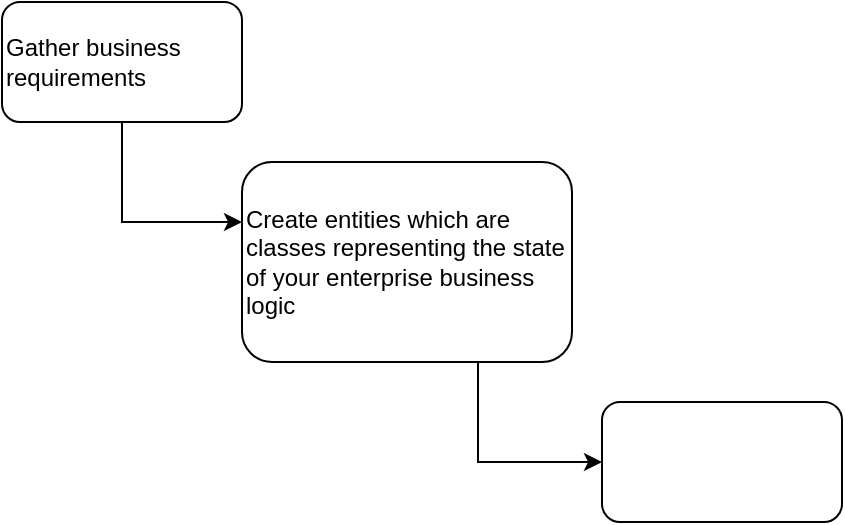 <mxfile version="14.1.8" type="device"><diagram id="VlTA8ej1-gUALvqAtq2K" name="Page-1"><mxGraphModel dx="771" dy="466" grid="1" gridSize="10" guides="1" tooltips="1" connect="1" arrows="1" fold="1" page="1" pageScale="1" pageWidth="850" pageHeight="1100" math="0" shadow="0"><root><mxCell id="0"/><mxCell id="1" parent="0"/><mxCell id="_PDDuwf1gglLhWYPfyC7-5" value="" style="edgeStyle=orthogonalEdgeStyle;rounded=0;orthogonalLoop=1;jettySize=auto;html=1;" edge="1" parent="1" source="_PDDuwf1gglLhWYPfyC7-1" target="_PDDuwf1gglLhWYPfyC7-4"><mxGeometry relative="1" as="geometry"><Array as="points"><mxPoint x="270" y="440"/></Array></mxGeometry></mxCell><mxCell id="_PDDuwf1gglLhWYPfyC7-1" value="Gather business requirements" style="rounded=1;whiteSpace=wrap;html=1;align=left;" vertex="1" parent="1"><mxGeometry x="210" y="330" width="120" height="60" as="geometry"/></mxCell><mxCell id="_PDDuwf1gglLhWYPfyC7-7" value="" style="edgeStyle=orthogonalEdgeStyle;rounded=0;orthogonalLoop=1;jettySize=auto;html=1;entryX=0;entryY=0.5;entryDx=0;entryDy=0;" edge="1" parent="1" source="_PDDuwf1gglLhWYPfyC7-4" target="_PDDuwf1gglLhWYPfyC7-6"><mxGeometry relative="1" as="geometry"><Array as="points"><mxPoint x="448" y="560"/></Array></mxGeometry></mxCell><mxCell id="_PDDuwf1gglLhWYPfyC7-4" value="Create entities which are classes representing the state of your enterprise business logic&amp;nbsp;" style="rounded=1;whiteSpace=wrap;html=1;align=left;" vertex="1" parent="1"><mxGeometry x="330" y="410" width="165" height="100" as="geometry"/></mxCell><mxCell id="_PDDuwf1gglLhWYPfyC7-6" value="" style="whiteSpace=wrap;html=1;rounded=1;align=left;" vertex="1" parent="1"><mxGeometry x="510" y="530" width="120" height="60" as="geometry"/></mxCell></root></mxGraphModel></diagram></mxfile>